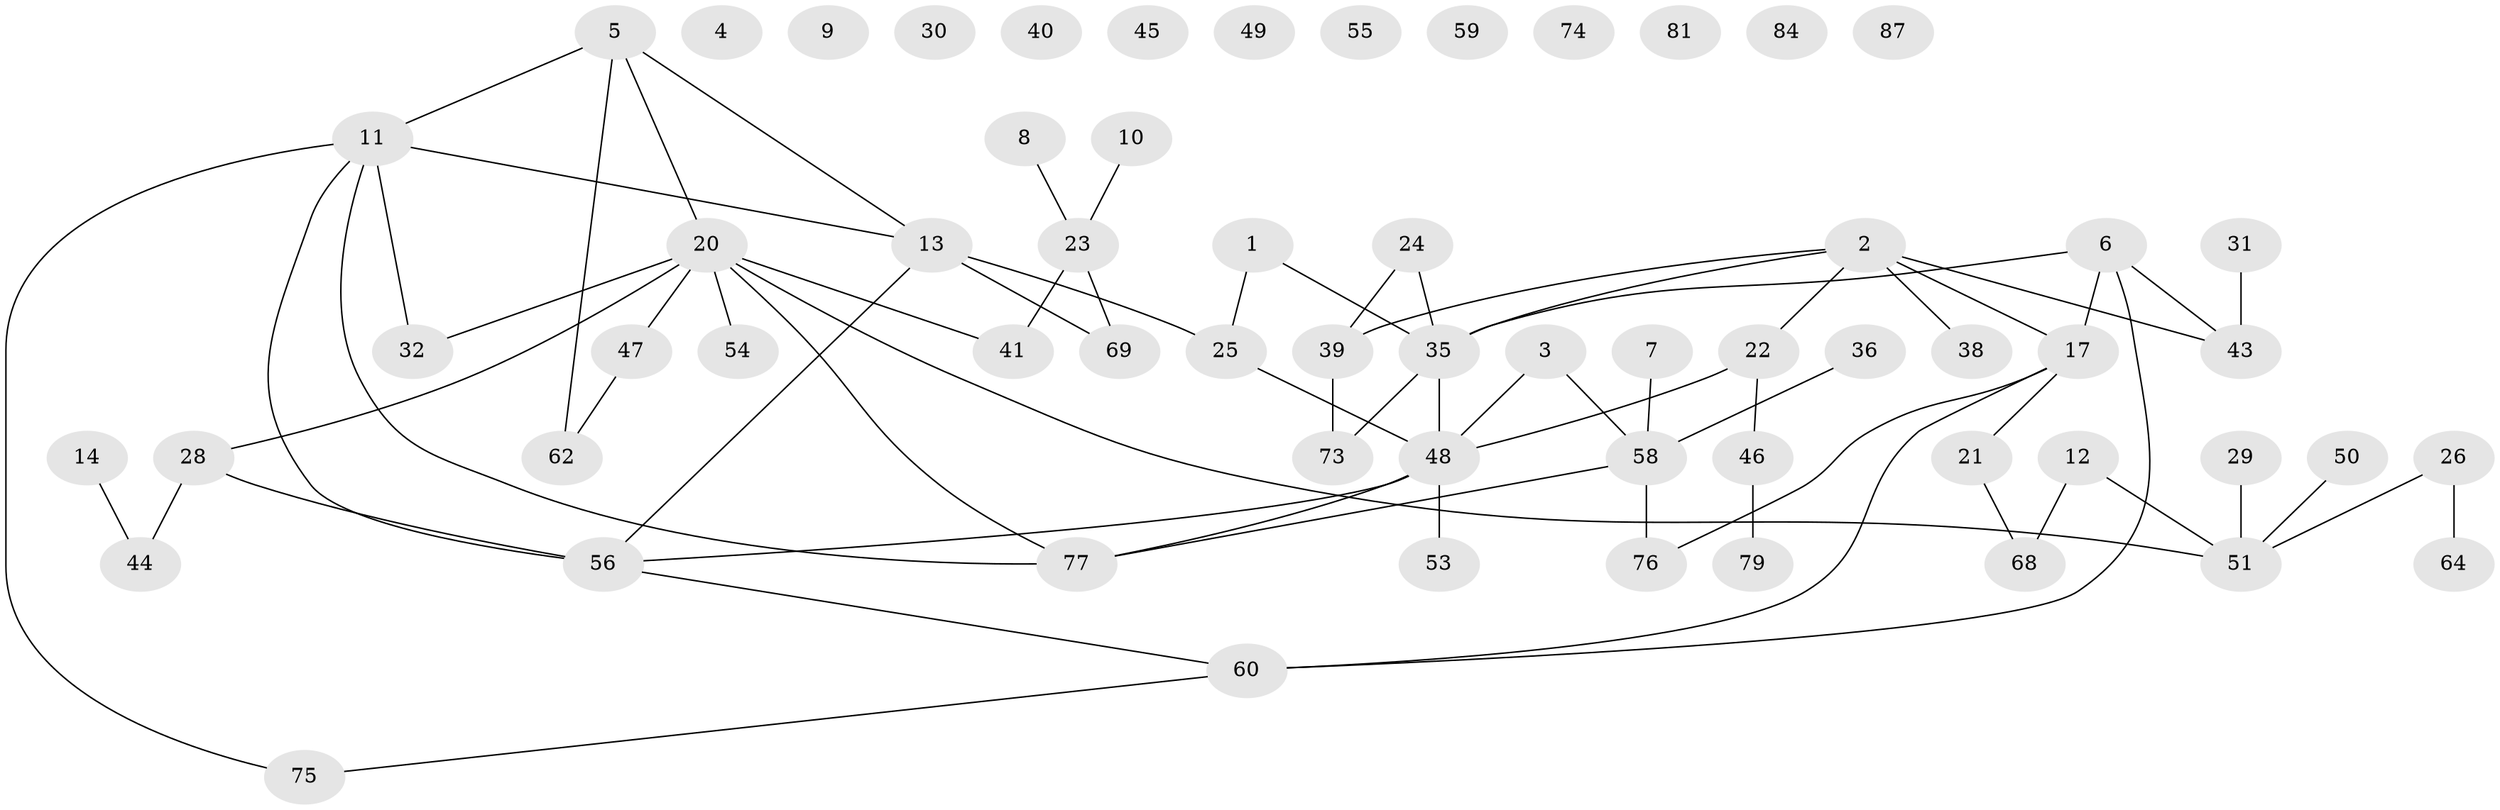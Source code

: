 // Generated by graph-tools (version 1.1) at 2025/23/03/03/25 07:23:24]
// undirected, 62 vertices, 70 edges
graph export_dot {
graph [start="1"]
  node [color=gray90,style=filled];
  1 [super="+34"];
  2 [super="+65"];
  3;
  4;
  5;
  6 [super="+18"];
  7 [super="+78"];
  8 [super="+19"];
  9;
  10;
  11 [super="+16"];
  12 [super="+57"];
  13 [super="+15"];
  14 [super="+63"];
  17 [super="+33"];
  20 [super="+27"];
  21 [super="+42"];
  22 [super="+67"];
  23 [super="+86"];
  24;
  25;
  26 [super="+85"];
  28 [super="+82"];
  29 [super="+89"];
  30;
  31;
  32 [super="+37"];
  35 [super="+61"];
  36 [super="+52"];
  38;
  39;
  40;
  41;
  43;
  44;
  45;
  46 [super="+72"];
  47;
  48 [super="+80"];
  49;
  50;
  51 [super="+66"];
  53;
  54 [super="+83"];
  55;
  56 [super="+70"];
  58 [super="+71"];
  59;
  60 [super="+88"];
  62;
  64;
  68;
  69;
  73;
  74;
  75;
  76;
  77;
  79;
  81;
  84;
  87;
  1 -- 25;
  1 -- 35;
  2 -- 17;
  2 -- 35;
  2 -- 38;
  2 -- 39;
  2 -- 43;
  2 -- 22;
  3 -- 48;
  3 -- 58;
  5 -- 20;
  5 -- 62;
  5 -- 11;
  5 -- 13;
  6 -- 43;
  6 -- 35;
  6 -- 17;
  6 -- 60;
  7 -- 58;
  8 -- 23;
  10 -- 23;
  11 -- 56;
  11 -- 75;
  11 -- 32;
  11 -- 77;
  11 -- 13;
  12 -- 68;
  12 -- 51;
  13 -- 69;
  13 -- 25;
  13 -- 56;
  14 -- 44;
  17 -- 21;
  17 -- 76;
  17 -- 60;
  20 -- 28;
  20 -- 41;
  20 -- 47;
  20 -- 77;
  20 -- 54;
  20 -- 32;
  20 -- 51;
  21 -- 68;
  22 -- 46;
  22 -- 48;
  23 -- 69;
  23 -- 41;
  24 -- 35;
  24 -- 39;
  25 -- 48;
  26 -- 64;
  26 -- 51;
  28 -- 56 [weight=2];
  28 -- 44;
  29 -- 51;
  31 -- 43;
  35 -- 73;
  35 -- 48;
  36 -- 58;
  39 -- 73;
  46 -- 79;
  47 -- 62;
  48 -- 53;
  48 -- 77;
  48 -- 56;
  50 -- 51;
  56 -- 60;
  58 -- 77;
  58 -- 76;
  60 -- 75;
}
